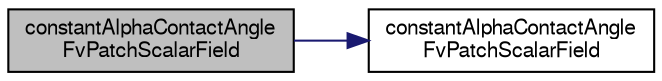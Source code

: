 digraph "constantAlphaContactAngleFvPatchScalarField"
{
  bgcolor="transparent";
  edge [fontname="FreeSans",fontsize="10",labelfontname="FreeSans",labelfontsize="10"];
  node [fontname="FreeSans",fontsize="10",shape=record];
  rankdir="LR";
  Node10 [label="constantAlphaContactAngle\lFvPatchScalarField",height=0.2,width=0.4,color="black", fillcolor="grey75", style="filled", fontcolor="black"];
  Node10 -> Node11 [color="midnightblue",fontsize="10",style="solid",fontname="FreeSans"];
  Node11 [label="constantAlphaContactAngle\lFvPatchScalarField",height=0.2,width=0.4,color="black",URL="$a30534.html#a02167542043a51670329a90f9317ebca",tooltip="Construct from patch and internal field. "];
}
